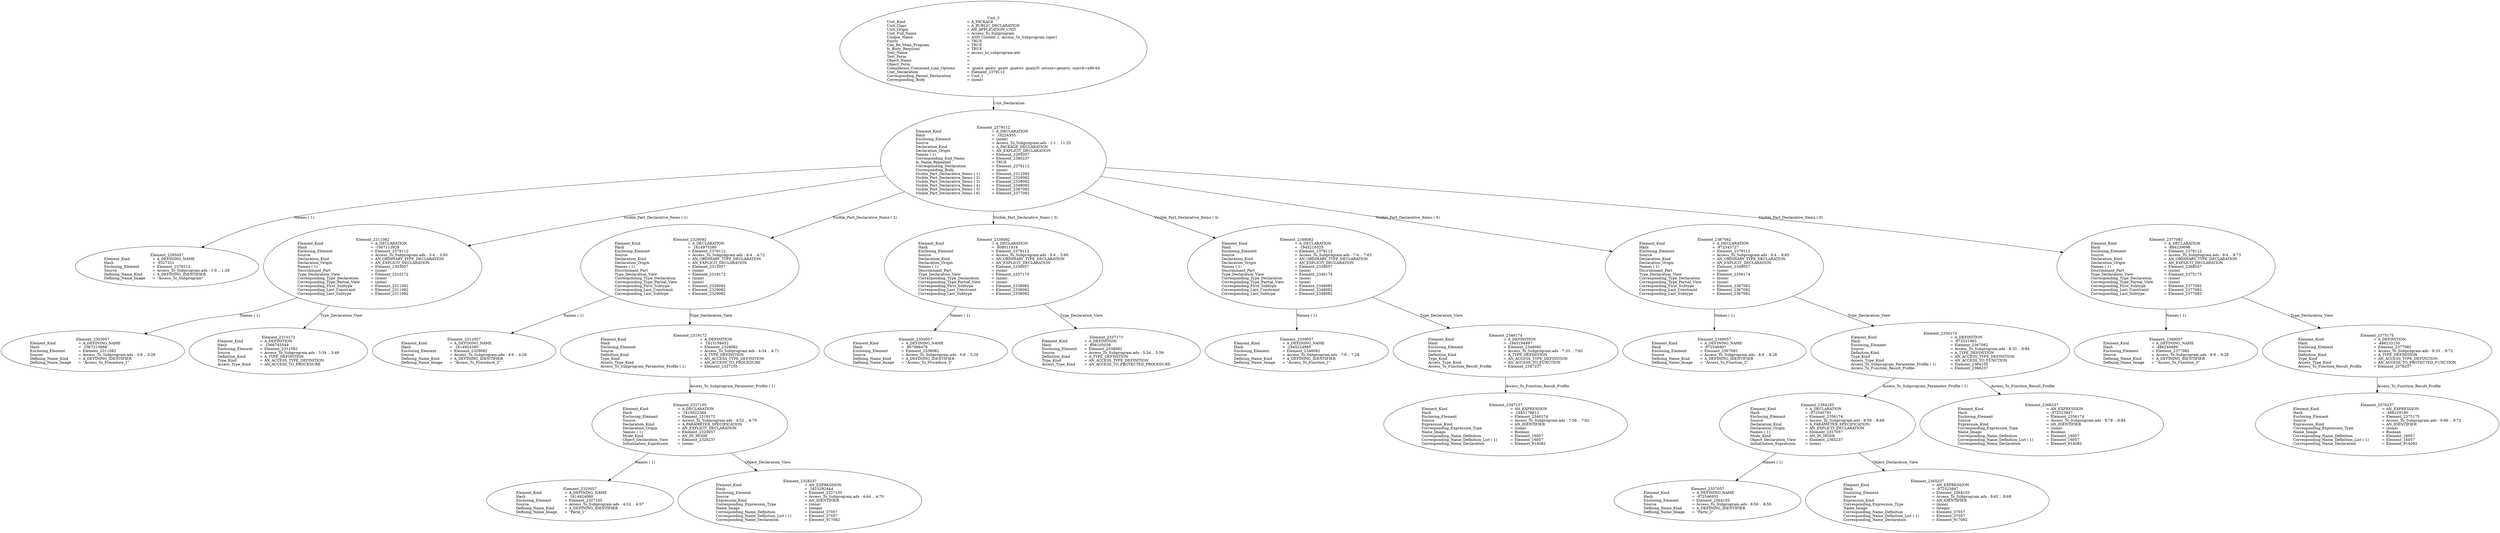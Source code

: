 digraph "access_to_subprogram.adt" {
  Unit_3 -> Element_2379112
      [ label=Unit_Declaration ];
  Unit_3
      [ label=<<TABLE BORDER="0" CELLBORDER="0" CELLSPACING="0" CELLPADDING="0"> 
          <TR><TD COLSPAN="3">Unit_3</TD></TR>
          <TR><TD ALIGN="LEFT">Unit_Kind   </TD><TD> = </TD><TD ALIGN="LEFT">A_PACKAGE</TD></TR>
          <TR><TD ALIGN="LEFT">Unit_Class   </TD><TD> = </TD><TD ALIGN="LEFT">A_PUBLIC_DECLARATION</TD></TR>
          <TR><TD ALIGN="LEFT">Unit_Origin   </TD><TD> = </TD><TD ALIGN="LEFT">AN_APPLICATION_UNIT</TD></TR>
          <TR><TD ALIGN="LEFT">Unit_Full_Name    </TD><TD> = </TD><TD ALIGN="LEFT">Access_To_Subprogram</TD></TR>
          <TR><TD ALIGN="LEFT">Unique_Name   </TD><TD> = </TD><TD ALIGN="LEFT">ASIS Context 1: Access_To_Subprogram (spec)</TD></TR>
          <TR><TD ALIGN="LEFT">Exists  </TD><TD> = </TD><TD ALIGN="LEFT">TRUE</TD></TR>
          <TR><TD ALIGN="LEFT">Can_Be_Main_Program     </TD><TD> = </TD><TD ALIGN="LEFT">TRUE</TD></TR>
          <TR><TD ALIGN="LEFT">Is_Body_Required     </TD><TD> = </TD><TD ALIGN="LEFT">TRUE</TD></TR>
          <TR><TD ALIGN="LEFT">Text_Name   </TD><TD> = </TD><TD ALIGN="LEFT">access_to_subprogram.ads</TD></TR>
          <TR><TD ALIGN="LEFT">Text_Form   </TD><TD> = </TD><TD ALIGN="LEFT"></TD></TR>
          <TR><TD ALIGN="LEFT">Object_Name   </TD><TD> = </TD><TD ALIGN="LEFT"></TD></TR>
          <TR><TD ALIGN="LEFT">Object_Form   </TD><TD> = </TD><TD ALIGN="LEFT"></TD></TR>
          <TR><TD ALIGN="LEFT">Compilation_Command_Line_Options         </TD><TD> = </TD><TD ALIGN="LEFT">-gnatA -gnatc -gnatt -gnatws -gnatyN -mtune=generic -march=x86-64</TD></TR>
          <TR><TD ALIGN="LEFT">Unit_Declaration     </TD><TD> = </TD><TD ALIGN="LEFT">Element_2379112</TD></TR>
          <TR><TD ALIGN="LEFT">Corresponding_Parent_Declaration         </TD><TD> = </TD><TD ALIGN="LEFT">Unit_1</TD></TR>
          <TR><TD ALIGN="LEFT">Corresponding_Body     </TD><TD> = </TD><TD ALIGN="LEFT">(none)</TD></TR>
          </TABLE>> ];
  Element_2379112 -> Element_2295057
      [ label="Names ( 1)" ];
  Element_2379112 -> Element_2311082
      [ label="Visible_Part_Declarative_Items ( 1)" ];
  Element_2379112 -> Element_2329082
      [ label="Visible_Part_Declarative_Items ( 2)" ];
  Element_2379112 -> Element_2338082
      [ label="Visible_Part_Declarative_Items ( 3)" ];
  Element_2379112 -> Element_2348082
      [ label="Visible_Part_Declarative_Items ( 4)" ];
  Element_2379112 -> Element_2367082
      [ label="Visible_Part_Declarative_Items ( 5)" ];
  Element_2379112 -> Element_2377082
      [ label="Visible_Part_Declarative_Items ( 6)" ];
  Element_2379112
      [ label=<<TABLE BORDER="0" CELLBORDER="0" CELLSPACING="0" CELLPADDING="0"> 
          <TR><TD COLSPAN="3">Element_2379112</TD></TR>
          <TR><TD ALIGN="LEFT">Element_Kind    </TD><TD> = </TD><TD ALIGN="LEFT">A_DECLARATION</TD></TR>
          <TR><TD ALIGN="LEFT">Hash  </TD><TD> = </TD><TD ALIGN="LEFT"> 10224355</TD></TR>
          <TR><TD ALIGN="LEFT">Enclosing_Element     </TD><TD> = </TD><TD ALIGN="LEFT">(none)</TD></TR>
          <TR><TD ALIGN="LEFT">Source  </TD><TD> = </TD><TD ALIGN="LEFT">Access_To_Subprogram.ads - 1:1 .. 11:25</TD></TR>
          <TR><TD ALIGN="LEFT">Declaration_Kind     </TD><TD> = </TD><TD ALIGN="LEFT">A_PACKAGE_DECLARATION</TD></TR>
          <TR><TD ALIGN="LEFT">Declaration_Origin     </TD><TD> = </TD><TD ALIGN="LEFT">AN_EXPLICIT_DECLARATION</TD></TR>
          <TR><TD ALIGN="LEFT">Names ( 1)   </TD><TD> = </TD><TD ALIGN="LEFT">Element_2295057</TD></TR>
          <TR><TD ALIGN="LEFT">Corresponding_End_Name      </TD><TD> = </TD><TD ALIGN="LEFT">Element_2380237</TD></TR>
          <TR><TD ALIGN="LEFT">Is_Name_Repeated     </TD><TD> = </TD><TD ALIGN="LEFT">TRUE</TD></TR>
          <TR><TD ALIGN="LEFT">Corresponding_Declaration       </TD><TD> = </TD><TD ALIGN="LEFT">Element_2379112</TD></TR>
          <TR><TD ALIGN="LEFT">Corresponding_Body     </TD><TD> = </TD><TD ALIGN="LEFT">(none)</TD></TR>
          <TR><TD ALIGN="LEFT">Visible_Part_Declarative_Items ( 1)         </TD><TD> = </TD><TD ALIGN="LEFT">Element_2311082</TD></TR>
          <TR><TD ALIGN="LEFT">Visible_Part_Declarative_Items ( 2)         </TD><TD> = </TD><TD ALIGN="LEFT">Element_2329082</TD></TR>
          <TR><TD ALIGN="LEFT">Visible_Part_Declarative_Items ( 3)         </TD><TD> = </TD><TD ALIGN="LEFT">Element_2338082</TD></TR>
          <TR><TD ALIGN="LEFT">Visible_Part_Declarative_Items ( 4)         </TD><TD> = </TD><TD ALIGN="LEFT">Element_2348082</TD></TR>
          <TR><TD ALIGN="LEFT">Visible_Part_Declarative_Items ( 5)         </TD><TD> = </TD><TD ALIGN="LEFT">Element_2367082</TD></TR>
          <TR><TD ALIGN="LEFT">Visible_Part_Declarative_Items ( 6)         </TD><TD> = </TD><TD ALIGN="LEFT">Element_2377082</TD></TR>
          </TABLE>> ];
  Element_2295057
      [ label=<<TABLE BORDER="0" CELLBORDER="0" CELLSPACING="0" CELLPADDING="0"> 
          <TR><TD COLSPAN="3">Element_2295057</TD></TR>
          <TR><TD ALIGN="LEFT">Element_Kind    </TD><TD> = </TD><TD ALIGN="LEFT">A_DEFINING_NAME</TD></TR>
          <TR><TD ALIGN="LEFT">Hash  </TD><TD> = </TD><TD ALIGN="LEFT"> 9327331</TD></TR>
          <TR><TD ALIGN="LEFT">Enclosing_Element     </TD><TD> = </TD><TD ALIGN="LEFT">Element_2379112</TD></TR>
          <TR><TD ALIGN="LEFT">Source  </TD><TD> = </TD><TD ALIGN="LEFT">Access_To_Subprogram.ads - 1:9 .. 1:28</TD></TR>
          <TR><TD ALIGN="LEFT">Defining_Name_Kind     </TD><TD> = </TD><TD ALIGN="LEFT">A_DEFINING_IDENTIFIER</TD></TR>
          <TR><TD ALIGN="LEFT">Defining_Name_Image     </TD><TD> = </TD><TD ALIGN="LEFT">"Access_To_Subprogram"</TD></TR>
          </TABLE>> ];
  Element_2311082 -> Element_2303057
      [ label="Names ( 1)" ];
  Element_2311082 -> Element_2310172
      [ label=Type_Declaration_View ];
  Element_2311082
      [ label=<<TABLE BORDER="0" CELLBORDER="0" CELLSPACING="0" CELLPADDING="0"> 
          <TR><TD COLSPAN="3">Element_2311082</TD></TR>
          <TR><TD ALIGN="LEFT">Element_Kind    </TD><TD> = </TD><TD ALIGN="LEFT">A_DECLARATION</TD></TR>
          <TR><TD ALIGN="LEFT">Hash  </TD><TD> = </TD><TD ALIGN="LEFT">-1067113928</TD></TR>
          <TR><TD ALIGN="LEFT">Enclosing_Element     </TD><TD> = </TD><TD ALIGN="LEFT">Element_2379112</TD></TR>
          <TR><TD ALIGN="LEFT">Source  </TD><TD> = </TD><TD ALIGN="LEFT">Access_To_Subprogram.ads - 3:4 .. 3:50</TD></TR>
          <TR><TD ALIGN="LEFT">Declaration_Kind     </TD><TD> = </TD><TD ALIGN="LEFT">AN_ORDINARY_TYPE_DECLARATION</TD></TR>
          <TR><TD ALIGN="LEFT">Declaration_Origin     </TD><TD> = </TD><TD ALIGN="LEFT">AN_EXPLICIT_DECLARATION</TD></TR>
          <TR><TD ALIGN="LEFT">Names ( 1)   </TD><TD> = </TD><TD ALIGN="LEFT">Element_2303057</TD></TR>
          <TR><TD ALIGN="LEFT">Discriminant_Part     </TD><TD> = </TD><TD ALIGN="LEFT">(none)</TD></TR>
          <TR><TD ALIGN="LEFT">Type_Declaration_View      </TD><TD> = </TD><TD ALIGN="LEFT">Element_2310172</TD></TR>
          <TR><TD ALIGN="LEFT">Corresponding_Type_Declaration        </TD><TD> = </TD><TD ALIGN="LEFT">(none)</TD></TR>
          <TR><TD ALIGN="LEFT">Corresponding_Type_Partial_View        </TD><TD> = </TD><TD ALIGN="LEFT">(none)</TD></TR>
          <TR><TD ALIGN="LEFT">Corresponding_First_Subtype       </TD><TD> = </TD><TD ALIGN="LEFT">Element_2311082</TD></TR>
          <TR><TD ALIGN="LEFT">Corresponding_Last_Constraint        </TD><TD> = </TD><TD ALIGN="LEFT">Element_2311082</TD></TR>
          <TR><TD ALIGN="LEFT">Corresponding_Last_Subtype       </TD><TD> = </TD><TD ALIGN="LEFT">Element_2311082</TD></TR>
          </TABLE>> ];
  Element_2303057
      [ label=<<TABLE BORDER="0" CELLBORDER="0" CELLSPACING="0" CELLPADDING="0"> 
          <TR><TD COLSPAN="3">Element_2303057</TD></TR>
          <TR><TD ALIGN="LEFT">Element_Kind    </TD><TD> = </TD><TD ALIGN="LEFT">A_DEFINING_NAME</TD></TR>
          <TR><TD ALIGN="LEFT">Hash  </TD><TD> = </TD><TD ALIGN="LEFT">-1067215688</TD></TR>
          <TR><TD ALIGN="LEFT">Enclosing_Element     </TD><TD> = </TD><TD ALIGN="LEFT">Element_2311082</TD></TR>
          <TR><TD ALIGN="LEFT">Source  </TD><TD> = </TD><TD ALIGN="LEFT">Access_To_Subprogram.ads - 3:9 .. 3:29</TD></TR>
          <TR><TD ALIGN="LEFT">Defining_Name_Kind     </TD><TD> = </TD><TD ALIGN="LEFT">A_DEFINING_IDENTIFIER</TD></TR>
          <TR><TD ALIGN="LEFT">Defining_Name_Image     </TD><TD> = </TD><TD ALIGN="LEFT">"Access_To_Procedure_1"</TD></TR>
          </TABLE>> ];
  Element_2310172
      [ label=<<TABLE BORDER="0" CELLBORDER="0" CELLSPACING="0" CELLPADDING="0"> 
          <TR><TD COLSPAN="3">Element_2310172</TD></TR>
          <TR><TD ALIGN="LEFT">Element_Kind    </TD><TD> = </TD><TD ALIGN="LEFT">A_DEFINITION</TD></TR>
          <TR><TD ALIGN="LEFT">Hash  </TD><TD> = </TD><TD ALIGN="LEFT">-1066745544</TD></TR>
          <TR><TD ALIGN="LEFT">Enclosing_Element     </TD><TD> = </TD><TD ALIGN="LEFT">Element_2311082</TD></TR>
          <TR><TD ALIGN="LEFT">Source  </TD><TD> = </TD><TD ALIGN="LEFT">Access_To_Subprogram.ads - 3:34 .. 3:49</TD></TR>
          <TR><TD ALIGN="LEFT">Definition_Kind    </TD><TD> = </TD><TD ALIGN="LEFT">A_TYPE_DEFINITION</TD></TR>
          <TR><TD ALIGN="LEFT">Type_Kind   </TD><TD> = </TD><TD ALIGN="LEFT">AN_ACCESS_TYPE_DEFINITION</TD></TR>
          <TR><TD ALIGN="LEFT">Access_Type_Kind     </TD><TD> = </TD><TD ALIGN="LEFT">AN_ACCESS_TO_PROCEDURE</TD></TR>
          </TABLE>> ];
  Element_2329082 -> Element_2312057
      [ label="Names ( 1)" ];
  Element_2329082 -> Element_2319172
      [ label=Type_Declaration_View ];
  Element_2329082
      [ label=<<TABLE BORDER="0" CELLBORDER="0" CELLSPACING="0" CELLPADDING="0"> 
          <TR><TD COLSPAN="3">Element_2329082</TD></TR>
          <TR><TD ALIGN="LEFT">Element_Kind    </TD><TD> = </TD><TD ALIGN="LEFT">A_DECLARATION</TD></TR>
          <TR><TD ALIGN="LEFT">Hash  </TD><TD> = </TD><TD ALIGN="LEFT"> 1614975260</TD></TR>
          <TR><TD ALIGN="LEFT">Enclosing_Element     </TD><TD> = </TD><TD ALIGN="LEFT">Element_2379112</TD></TR>
          <TR><TD ALIGN="LEFT">Source  </TD><TD> = </TD><TD ALIGN="LEFT">Access_To_Subprogram.ads - 4:4 .. 4:72</TD></TR>
          <TR><TD ALIGN="LEFT">Declaration_Kind     </TD><TD> = </TD><TD ALIGN="LEFT">AN_ORDINARY_TYPE_DECLARATION</TD></TR>
          <TR><TD ALIGN="LEFT">Declaration_Origin     </TD><TD> = </TD><TD ALIGN="LEFT">AN_EXPLICIT_DECLARATION</TD></TR>
          <TR><TD ALIGN="LEFT">Names ( 1)   </TD><TD> = </TD><TD ALIGN="LEFT">Element_2312057</TD></TR>
          <TR><TD ALIGN="LEFT">Discriminant_Part     </TD><TD> = </TD><TD ALIGN="LEFT">(none)</TD></TR>
          <TR><TD ALIGN="LEFT">Type_Declaration_View      </TD><TD> = </TD><TD ALIGN="LEFT">Element_2319172</TD></TR>
          <TR><TD ALIGN="LEFT">Corresponding_Type_Declaration        </TD><TD> = </TD><TD ALIGN="LEFT">(none)</TD></TR>
          <TR><TD ALIGN="LEFT">Corresponding_Type_Partial_View        </TD><TD> = </TD><TD ALIGN="LEFT">(none)</TD></TR>
          <TR><TD ALIGN="LEFT">Corresponding_First_Subtype       </TD><TD> = </TD><TD ALIGN="LEFT">Element_2329082</TD></TR>
          <TR><TD ALIGN="LEFT">Corresponding_Last_Constraint        </TD><TD> = </TD><TD ALIGN="LEFT">Element_2329082</TD></TR>
          <TR><TD ALIGN="LEFT">Corresponding_Last_Subtype       </TD><TD> = </TD><TD ALIGN="LEFT">Element_2329082</TD></TR>
          </TABLE>> ];
  Element_2312057
      [ label=<<TABLE BORDER="0" CELLBORDER="0" CELLSPACING="0" CELLPADDING="0"> 
          <TR><TD COLSPAN="3">Element_2312057</TD></TR>
          <TR><TD ALIGN="LEFT">Element_Kind    </TD><TD> = </TD><TD ALIGN="LEFT">A_DEFINING_NAME</TD></TR>
          <TR><TD ALIGN="LEFT">Hash  </TD><TD> = </TD><TD ALIGN="LEFT"> 1614924380</TD></TR>
          <TR><TD ALIGN="LEFT">Enclosing_Element     </TD><TD> = </TD><TD ALIGN="LEFT">Element_2329082</TD></TR>
          <TR><TD ALIGN="LEFT">Source  </TD><TD> = </TD><TD ALIGN="LEFT">Access_To_Subprogram.ads - 4:9 .. 4:29</TD></TR>
          <TR><TD ALIGN="LEFT">Defining_Name_Kind     </TD><TD> = </TD><TD ALIGN="LEFT">A_DEFINING_IDENTIFIER</TD></TR>
          <TR><TD ALIGN="LEFT">Defining_Name_Image     </TD><TD> = </TD><TD ALIGN="LEFT">"Access_To_Procedure_2"</TD></TR>
          </TABLE>> ];
  Element_2319172 -> Element_2327105
      [ label="Access_To_Subprogram_Parameter_Profile ( 1)" ];
  Element_2319172
      [ label=<<TABLE BORDER="0" CELLBORDER="0" CELLSPACING="0" CELLPADDING="0"> 
          <TR><TD COLSPAN="3">Element_2319172</TD></TR>
          <TR><TD ALIGN="LEFT">Element_Kind    </TD><TD> = </TD><TD ALIGN="LEFT">A_DEFINITION</TD></TR>
          <TR><TD ALIGN="LEFT">Hash  </TD><TD> = </TD><TD ALIGN="LEFT"> 1615159452</TD></TR>
          <TR><TD ALIGN="LEFT">Enclosing_Element     </TD><TD> = </TD><TD ALIGN="LEFT">Element_2329082</TD></TR>
          <TR><TD ALIGN="LEFT">Source  </TD><TD> = </TD><TD ALIGN="LEFT">Access_To_Subprogram.ads - 4:34 .. 4:71</TD></TR>
          <TR><TD ALIGN="LEFT">Definition_Kind    </TD><TD> = </TD><TD ALIGN="LEFT">A_TYPE_DEFINITION</TD></TR>
          <TR><TD ALIGN="LEFT">Type_Kind   </TD><TD> = </TD><TD ALIGN="LEFT">AN_ACCESS_TYPE_DEFINITION</TD></TR>
          <TR><TD ALIGN="LEFT">Access_Type_Kind     </TD><TD> = </TD><TD ALIGN="LEFT">AN_ACCESS_TO_PROCEDURE</TD></TR>
          <TR><TD ALIGN="LEFT">Access_To_Subprogram_Parameter_Profile ( 1)           </TD><TD> = </TD><TD ALIGN="LEFT">Element_2327105</TD></TR>
          </TABLE>> ];
  Element_2327105 -> Element_2320057
      [ label="Names ( 1)" ];
  Element_2327105 -> Element_2328237
      [ label=Object_Declaration_View ];
  Element_2327105
      [ label=<<TABLE BORDER="0" CELLBORDER="0" CELLSPACING="0" CELLPADDING="0"> 
          <TR><TD COLSPAN="3">Element_2327105</TD></TR>
          <TR><TD ALIGN="LEFT">Element_Kind    </TD><TD> = </TD><TD ALIGN="LEFT">A_DECLARATION</TD></TR>
          <TR><TD ALIGN="LEFT">Hash  </TD><TD> = </TD><TD ALIGN="LEFT"> 1615022364</TD></TR>
          <TR><TD ALIGN="LEFT">Enclosing_Element     </TD><TD> = </TD><TD ALIGN="LEFT">Element_2319172</TD></TR>
          <TR><TD ALIGN="LEFT">Source  </TD><TD> = </TD><TD ALIGN="LEFT">Access_To_Subprogram.ads - 4:52 .. 4:70</TD></TR>
          <TR><TD ALIGN="LEFT">Declaration_Kind     </TD><TD> = </TD><TD ALIGN="LEFT">A_PARAMETER_SPECIFICATION</TD></TR>
          <TR><TD ALIGN="LEFT">Declaration_Origin     </TD><TD> = </TD><TD ALIGN="LEFT">AN_EXPLICIT_DECLARATION</TD></TR>
          <TR><TD ALIGN="LEFT">Names ( 1)   </TD><TD> = </TD><TD ALIGN="LEFT">Element_2320057</TD></TR>
          <TR><TD ALIGN="LEFT">Mode_Kind   </TD><TD> = </TD><TD ALIGN="LEFT">AN_IN_MODE</TD></TR>
          <TR><TD ALIGN="LEFT">Object_Declaration_View      </TD><TD> = </TD><TD ALIGN="LEFT">Element_2328237</TD></TR>
          <TR><TD ALIGN="LEFT">Initialization_Expression       </TD><TD> = </TD><TD ALIGN="LEFT">(none)</TD></TR>
          </TABLE>> ];
  Element_2320057
      [ label=<<TABLE BORDER="0" CELLBORDER="0" CELLSPACING="0" CELLPADDING="0"> 
          <TR><TD COLSPAN="3">Element_2320057</TD></TR>
          <TR><TD ALIGN="LEFT">Element_Kind    </TD><TD> = </TD><TD ALIGN="LEFT">A_DEFINING_NAME</TD></TR>
          <TR><TD ALIGN="LEFT">Hash  </TD><TD> = </TD><TD ALIGN="LEFT"> 1614924060</TD></TR>
          <TR><TD ALIGN="LEFT">Enclosing_Element     </TD><TD> = </TD><TD ALIGN="LEFT">Element_2327105</TD></TR>
          <TR><TD ALIGN="LEFT">Source  </TD><TD> = </TD><TD ALIGN="LEFT">Access_To_Subprogram.ads - 4:52 .. 4:57</TD></TR>
          <TR><TD ALIGN="LEFT">Defining_Name_Kind     </TD><TD> = </TD><TD ALIGN="LEFT">A_DEFINING_IDENTIFIER</TD></TR>
          <TR><TD ALIGN="LEFT">Defining_Name_Image     </TD><TD> = </TD><TD ALIGN="LEFT">"Parm_1"</TD></TR>
          </TABLE>> ];
  Element_2328237
      [ label=<<TABLE BORDER="0" CELLBORDER="0" CELLSPACING="0" CELLPADDING="0"> 
          <TR><TD COLSPAN="3">Element_2328237</TD></TR>
          <TR><TD ALIGN="LEFT">Element_Kind    </TD><TD> = </TD><TD ALIGN="LEFT">AN_EXPRESSION</TD></TR>
          <TR><TD ALIGN="LEFT">Hash  </TD><TD> = </TD><TD ALIGN="LEFT"> 1615292444</TD></TR>
          <TR><TD ALIGN="LEFT">Enclosing_Element     </TD><TD> = </TD><TD ALIGN="LEFT">Element_2327105</TD></TR>
          <TR><TD ALIGN="LEFT">Source  </TD><TD> = </TD><TD ALIGN="LEFT">Access_To_Subprogram.ads - 4:64 .. 4:70</TD></TR>
          <TR><TD ALIGN="LEFT">Expression_Kind    </TD><TD> = </TD><TD ALIGN="LEFT">AN_IDENTIFIER</TD></TR>
          <TR><TD ALIGN="LEFT">Corresponding_Expression_Type        </TD><TD> = </TD><TD ALIGN="LEFT">(none)</TD></TR>
          <TR><TD ALIGN="LEFT">Name_Image   </TD><TD> = </TD><TD ALIGN="LEFT">Integer</TD></TR>
          <TR><TD ALIGN="LEFT">Corresponding_Name_Definition        </TD><TD> = </TD><TD ALIGN="LEFT">Element_37057</TD></TR>
          <TR><TD ALIGN="LEFT">Corresponding_Name_Definition_List ( 1)          </TD><TD> = </TD><TD ALIGN="LEFT">Element_37057</TD></TR>
          <TR><TD ALIGN="LEFT">Corresponding_Name_Declaration        </TD><TD> = </TD><TD ALIGN="LEFT">Element_917082</TD></TR>
          </TABLE>> ];
  Element_2338082 -> Element_2330057
      [ label="Names ( 1)" ];
  Element_2338082 -> Element_2337173
      [ label=Type_Declaration_View ];
  Element_2338082
      [ label=<<TABLE BORDER="0" CELLBORDER="0" CELLSPACING="0" CELLPADDING="0"> 
          <TR><TD COLSPAN="3">Element_2338082</TD></TR>
          <TR><TD ALIGN="LEFT">Element_Kind    </TD><TD> = </TD><TD ALIGN="LEFT">A_DECLARATION</TD></TR>
          <TR><TD ALIGN="LEFT">Hash  </TD><TD> = </TD><TD ALIGN="LEFT"> 808011918</TD></TR>
          <TR><TD ALIGN="LEFT">Enclosing_Element     </TD><TD> = </TD><TD ALIGN="LEFT">Element_2379112</TD></TR>
          <TR><TD ALIGN="LEFT">Source  </TD><TD> = </TD><TD ALIGN="LEFT">Access_To_Subprogram.ads - 5:4 .. 5:60</TD></TR>
          <TR><TD ALIGN="LEFT">Declaration_Kind     </TD><TD> = </TD><TD ALIGN="LEFT">AN_ORDINARY_TYPE_DECLARATION</TD></TR>
          <TR><TD ALIGN="LEFT">Declaration_Origin     </TD><TD> = </TD><TD ALIGN="LEFT">AN_EXPLICIT_DECLARATION</TD></TR>
          <TR><TD ALIGN="LEFT">Names ( 1)   </TD><TD> = </TD><TD ALIGN="LEFT">Element_2330057</TD></TR>
          <TR><TD ALIGN="LEFT">Discriminant_Part     </TD><TD> = </TD><TD ALIGN="LEFT">(none)</TD></TR>
          <TR><TD ALIGN="LEFT">Type_Declaration_View      </TD><TD> = </TD><TD ALIGN="LEFT">Element_2337173</TD></TR>
          <TR><TD ALIGN="LEFT">Corresponding_Type_Declaration        </TD><TD> = </TD><TD ALIGN="LEFT">(none)</TD></TR>
          <TR><TD ALIGN="LEFT">Corresponding_Type_Partial_View        </TD><TD> = </TD><TD ALIGN="LEFT">(none)</TD></TR>
          <TR><TD ALIGN="LEFT">Corresponding_First_Subtype       </TD><TD> = </TD><TD ALIGN="LEFT">Element_2338082</TD></TR>
          <TR><TD ALIGN="LEFT">Corresponding_Last_Constraint        </TD><TD> = </TD><TD ALIGN="LEFT">Element_2338082</TD></TR>
          <TR><TD ALIGN="LEFT">Corresponding_Last_Subtype       </TD><TD> = </TD><TD ALIGN="LEFT">Element_2338082</TD></TR>
          </TABLE>> ];
  Element_2330057
      [ label=<<TABLE BORDER="0" CELLBORDER="0" CELLSPACING="0" CELLPADDING="0"> 
          <TR><TD COLSPAN="3">Element_2330057</TD></TR>
          <TR><TD ALIGN="LEFT">Element_Kind    </TD><TD> = </TD><TD ALIGN="LEFT">A_DEFINING_NAME</TD></TR>
          <TR><TD ALIGN="LEFT">Hash  </TD><TD> = </TD><TD ALIGN="LEFT"> 807986478</TD></TR>
          <TR><TD ALIGN="LEFT">Enclosing_Element     </TD><TD> = </TD><TD ALIGN="LEFT">Element_2338082</TD></TR>
          <TR><TD ALIGN="LEFT">Source  </TD><TD> = </TD><TD ALIGN="LEFT">Access_To_Subprogram.ads - 5:9 .. 5:29</TD></TR>
          <TR><TD ALIGN="LEFT">Defining_Name_Kind     </TD><TD> = </TD><TD ALIGN="LEFT">A_DEFINING_IDENTIFIER</TD></TR>
          <TR><TD ALIGN="LEFT">Defining_Name_Image     </TD><TD> = </TD><TD ALIGN="LEFT">"Access_To_Procedure_3"</TD></TR>
          </TABLE>> ];
  Element_2337173
      [ label=<<TABLE BORDER="0" CELLBORDER="0" CELLSPACING="0" CELLPADDING="0"> 
          <TR><TD COLSPAN="3">Element_2337173</TD></TR>
          <TR><TD ALIGN="LEFT">Element_Kind    </TD><TD> = </TD><TD ALIGN="LEFT">A_DEFINITION</TD></TR>
          <TR><TD ALIGN="LEFT">Hash  </TD><TD> = </TD><TD ALIGN="LEFT"> 808105038</TD></TR>
          <TR><TD ALIGN="LEFT">Enclosing_Element     </TD><TD> = </TD><TD ALIGN="LEFT">Element_2338082</TD></TR>
          <TR><TD ALIGN="LEFT">Source  </TD><TD> = </TD><TD ALIGN="LEFT">Access_To_Subprogram.ads - 5:34 .. 5:59</TD></TR>
          <TR><TD ALIGN="LEFT">Definition_Kind    </TD><TD> = </TD><TD ALIGN="LEFT">A_TYPE_DEFINITION</TD></TR>
          <TR><TD ALIGN="LEFT">Type_Kind   </TD><TD> = </TD><TD ALIGN="LEFT">AN_ACCESS_TYPE_DEFINITION</TD></TR>
          <TR><TD ALIGN="LEFT">Access_Type_Kind     </TD><TD> = </TD><TD ALIGN="LEFT">AN_ACCESS_TO_PROTECTED_PROCEDURE</TD></TR>
          </TABLE>> ];
  Element_2348082 -> Element_2339057
      [ label="Names ( 1)" ];
  Element_2348082 -> Element_2346174
      [ label=Type_Declaration_View ];
  Element_2348082
      [ label=<<TABLE BORDER="0" CELLBORDER="0" CELLSPACING="0" CELLPADDING="0"> 
          <TR><TD COLSPAN="3">Element_2348082</TD></TR>
          <TR><TD ALIGN="LEFT">Element_Kind    </TD><TD> = </TD><TD ALIGN="LEFT">A_DECLARATION</TD></TR>
          <TR><TD ALIGN="LEFT">Hash  </TD><TD> = </TD><TD ALIGN="LEFT">-1945218525</TD></TR>
          <TR><TD ALIGN="LEFT">Enclosing_Element     </TD><TD> = </TD><TD ALIGN="LEFT">Element_2379112</TD></TR>
          <TR><TD ALIGN="LEFT">Source  </TD><TD> = </TD><TD ALIGN="LEFT">Access_To_Subprogram.ads - 7:4 .. 7:63</TD></TR>
          <TR><TD ALIGN="LEFT">Declaration_Kind     </TD><TD> = </TD><TD ALIGN="LEFT">AN_ORDINARY_TYPE_DECLARATION</TD></TR>
          <TR><TD ALIGN="LEFT">Declaration_Origin     </TD><TD> = </TD><TD ALIGN="LEFT">AN_EXPLICIT_DECLARATION</TD></TR>
          <TR><TD ALIGN="LEFT">Names ( 1)   </TD><TD> = </TD><TD ALIGN="LEFT">Element_2339057</TD></TR>
          <TR><TD ALIGN="LEFT">Discriminant_Part     </TD><TD> = </TD><TD ALIGN="LEFT">(none)</TD></TR>
          <TR><TD ALIGN="LEFT">Type_Declaration_View      </TD><TD> = </TD><TD ALIGN="LEFT">Element_2346174</TD></TR>
          <TR><TD ALIGN="LEFT">Corresponding_Type_Declaration        </TD><TD> = </TD><TD ALIGN="LEFT">(none)</TD></TR>
          <TR><TD ALIGN="LEFT">Corresponding_Type_Partial_View        </TD><TD> = </TD><TD ALIGN="LEFT">(none)</TD></TR>
          <TR><TD ALIGN="LEFT">Corresponding_First_Subtype       </TD><TD> = </TD><TD ALIGN="LEFT">Element_2348082</TD></TR>
          <TR><TD ALIGN="LEFT">Corresponding_Last_Constraint        </TD><TD> = </TD><TD ALIGN="LEFT">Element_2348082</TD></TR>
          <TR><TD ALIGN="LEFT">Corresponding_Last_Subtype       </TD><TD> = </TD><TD ALIGN="LEFT">Element_2348082</TD></TR>
          </TABLE>> ];
  Element_2339057
      [ label=<<TABLE BORDER="0" CELLBORDER="0" CELLSPACING="0" CELLPADDING="0"> 
          <TR><TD COLSPAN="3">Element_2339057</TD></TR>
          <TR><TD ALIGN="LEFT">Element_Kind    </TD><TD> = </TD><TD ALIGN="LEFT">A_DEFINING_NAME</TD></TR>
          <TR><TD ALIGN="LEFT">Hash  </TD><TD> = </TD><TD ALIGN="LEFT">-1945224885</TD></TR>
          <TR><TD ALIGN="LEFT">Enclosing_Element     </TD><TD> = </TD><TD ALIGN="LEFT">Element_2348082</TD></TR>
          <TR><TD ALIGN="LEFT">Source  </TD><TD> = </TD><TD ALIGN="LEFT">Access_To_Subprogram.ads - 7:9 .. 7:28</TD></TR>
          <TR><TD ALIGN="LEFT">Defining_Name_Kind     </TD><TD> = </TD><TD ALIGN="LEFT">A_DEFINING_IDENTIFIER</TD></TR>
          <TR><TD ALIGN="LEFT">Defining_Name_Image     </TD><TD> = </TD><TD ALIGN="LEFT">"Access_To_Function_1"</TD></TR>
          </TABLE>> ];
  Element_2346174 -> Element_2347237
      [ label=Access_To_Function_Result_Profile ];
  Element_2346174
      [ label=<<TABLE BORDER="0" CELLBORDER="0" CELLSPACING="0" CELLPADDING="0"> 
          <TR><TD COLSPAN="3">Element_2346174</TD></TR>
          <TR><TD ALIGN="LEFT">Element_Kind    </TD><TD> = </TD><TD ALIGN="LEFT">A_DEFINITION</TD></TR>
          <TR><TD ALIGN="LEFT">Hash  </TD><TD> = </TD><TD ALIGN="LEFT">-1945194997</TD></TR>
          <TR><TD ALIGN="LEFT">Enclosing_Element     </TD><TD> = </TD><TD ALIGN="LEFT">Element_2348082</TD></TR>
          <TR><TD ALIGN="LEFT">Source  </TD><TD> = </TD><TD ALIGN="LEFT">Access_To_Subprogram.ads - 7:33 .. 7:62</TD></TR>
          <TR><TD ALIGN="LEFT">Definition_Kind    </TD><TD> = </TD><TD ALIGN="LEFT">A_TYPE_DEFINITION</TD></TR>
          <TR><TD ALIGN="LEFT">Type_Kind   </TD><TD> = </TD><TD ALIGN="LEFT">AN_ACCESS_TYPE_DEFINITION</TD></TR>
          <TR><TD ALIGN="LEFT">Access_Type_Kind     </TD><TD> = </TD><TD ALIGN="LEFT">AN_ACCESS_TO_FUNCTION</TD></TR>
          <TR><TD ALIGN="LEFT">Access_To_Function_Result_Profile         </TD><TD> = </TD><TD ALIGN="LEFT">Element_2347237</TD></TR>
          </TABLE>> ];
  Element_2347237
      [ label=<<TABLE BORDER="0" CELLBORDER="0" CELLSPACING="0" CELLPADDING="0"> 
          <TR><TD COLSPAN="3">Element_2347237</TD></TR>
          <TR><TD ALIGN="LEFT">Element_Kind    </TD><TD> = </TD><TD ALIGN="LEFT">AN_EXPRESSION</TD></TR>
          <TR><TD ALIGN="LEFT">Hash  </TD><TD> = </TD><TD ALIGN="LEFT">-1945178813</TD></TR>
          <TR><TD ALIGN="LEFT">Enclosing_Element     </TD><TD> = </TD><TD ALIGN="LEFT">Element_2346174</TD></TR>
          <TR><TD ALIGN="LEFT">Source  </TD><TD> = </TD><TD ALIGN="LEFT">Access_To_Subprogram.ads - 7:56 .. 7:62</TD></TR>
          <TR><TD ALIGN="LEFT">Expression_Kind    </TD><TD> = </TD><TD ALIGN="LEFT">AN_IDENTIFIER</TD></TR>
          <TR><TD ALIGN="LEFT">Corresponding_Expression_Type        </TD><TD> = </TD><TD ALIGN="LEFT">(none)</TD></TR>
          <TR><TD ALIGN="LEFT">Name_Image   </TD><TD> = </TD><TD ALIGN="LEFT">Boolean</TD></TR>
          <TR><TD ALIGN="LEFT">Corresponding_Name_Definition        </TD><TD> = </TD><TD ALIGN="LEFT">Element_16057</TD></TR>
          <TR><TD ALIGN="LEFT">Corresponding_Name_Definition_List ( 1)          </TD><TD> = </TD><TD ALIGN="LEFT">Element_16057</TD></TR>
          <TR><TD ALIGN="LEFT">Corresponding_Name_Declaration        </TD><TD> = </TD><TD ALIGN="LEFT">Element_914082</TD></TR>
          </TABLE>> ];
  Element_2367082 -> Element_2349057
      [ label="Names ( 1)" ];
  Element_2367082 -> Element_2356174
      [ label=Type_Declaration_View ];
  Element_2367082
      [ label=<<TABLE BORDER="0" CELLBORDER="0" CELLSPACING="0" CELLPADDING="0"> 
          <TR><TD COLSPAN="3">Element_2367082</TD></TR>
          <TR><TD ALIGN="LEFT">Element_Kind    </TD><TD> = </TD><TD ALIGN="LEFT">A_DECLARATION</TD></TR>
          <TR><TD ALIGN="LEFT">Hash  </TD><TD> = </TD><TD ALIGN="LEFT">-972543727</TD></TR>
          <TR><TD ALIGN="LEFT">Enclosing_Element     </TD><TD> = </TD><TD ALIGN="LEFT">Element_2379112</TD></TR>
          <TR><TD ALIGN="LEFT">Source  </TD><TD> = </TD><TD ALIGN="LEFT">Access_To_Subprogram.ads - 8:4 .. 8:85</TD></TR>
          <TR><TD ALIGN="LEFT">Declaration_Kind     </TD><TD> = </TD><TD ALIGN="LEFT">AN_ORDINARY_TYPE_DECLARATION</TD></TR>
          <TR><TD ALIGN="LEFT">Declaration_Origin     </TD><TD> = </TD><TD ALIGN="LEFT">AN_EXPLICIT_DECLARATION</TD></TR>
          <TR><TD ALIGN="LEFT">Names ( 1)   </TD><TD> = </TD><TD ALIGN="LEFT">Element_2349057</TD></TR>
          <TR><TD ALIGN="LEFT">Discriminant_Part     </TD><TD> = </TD><TD ALIGN="LEFT">(none)</TD></TR>
          <TR><TD ALIGN="LEFT">Type_Declaration_View      </TD><TD> = </TD><TD ALIGN="LEFT">Element_2356174</TD></TR>
          <TR><TD ALIGN="LEFT">Corresponding_Type_Declaration        </TD><TD> = </TD><TD ALIGN="LEFT">(none)</TD></TR>
          <TR><TD ALIGN="LEFT">Corresponding_Type_Partial_View        </TD><TD> = </TD><TD ALIGN="LEFT">(none)</TD></TR>
          <TR><TD ALIGN="LEFT">Corresponding_First_Subtype       </TD><TD> = </TD><TD ALIGN="LEFT">Element_2367082</TD></TR>
          <TR><TD ALIGN="LEFT">Corresponding_Last_Constraint        </TD><TD> = </TD><TD ALIGN="LEFT">Element_2367082</TD></TR>
          <TR><TD ALIGN="LEFT">Corresponding_Last_Subtype       </TD><TD> = </TD><TD ALIGN="LEFT">Element_2367082</TD></TR>
          </TABLE>> ];
  Element_2349057
      [ label=<<TABLE BORDER="0" CELLBORDER="0" CELLSPACING="0" CELLPADDING="0"> 
          <TR><TD COLSPAN="3">Element_2349057</TD></TR>
          <TR><TD ALIGN="LEFT">Element_Kind    </TD><TD> = </TD><TD ALIGN="LEFT">A_DEFINING_NAME</TD></TR>
          <TR><TD ALIGN="LEFT">Hash  </TD><TD> = </TD><TD ALIGN="LEFT">-972546907</TD></TR>
          <TR><TD ALIGN="LEFT">Enclosing_Element     </TD><TD> = </TD><TD ALIGN="LEFT">Element_2367082</TD></TR>
          <TR><TD ALIGN="LEFT">Source  </TD><TD> = </TD><TD ALIGN="LEFT">Access_To_Subprogram.ads - 8:9 .. 8:28</TD></TR>
          <TR><TD ALIGN="LEFT">Defining_Name_Kind     </TD><TD> = </TD><TD ALIGN="LEFT">A_DEFINING_IDENTIFIER</TD></TR>
          <TR><TD ALIGN="LEFT">Defining_Name_Image     </TD><TD> = </TD><TD ALIGN="LEFT">"Access_To_Function_2"</TD></TR>
          </TABLE>> ];
  Element_2356174 -> Element_2364105
      [ label="Access_To_Subprogram_Parameter_Profile ( 1)" ];
  Element_2356174 -> Element_2366237
      [ label=Access_To_Function_Result_Profile ];
  Element_2356174
      [ label=<<TABLE BORDER="0" CELLBORDER="0" CELLSPACING="0" CELLPADDING="0"> 
          <TR><TD COLSPAN="3">Element_2356174</TD></TR>
          <TR><TD ALIGN="LEFT">Element_Kind    </TD><TD> = </TD><TD ALIGN="LEFT">A_DEFINITION</TD></TR>
          <TR><TD ALIGN="LEFT">Hash  </TD><TD> = </TD><TD ALIGN="LEFT">-972531963</TD></TR>
          <TR><TD ALIGN="LEFT">Enclosing_Element     </TD><TD> = </TD><TD ALIGN="LEFT">Element_2367082</TD></TR>
          <TR><TD ALIGN="LEFT">Source  </TD><TD> = </TD><TD ALIGN="LEFT">Access_To_Subprogram.ads - 8:33 .. 8:84</TD></TR>
          <TR><TD ALIGN="LEFT">Definition_Kind    </TD><TD> = </TD><TD ALIGN="LEFT">A_TYPE_DEFINITION</TD></TR>
          <TR><TD ALIGN="LEFT">Type_Kind   </TD><TD> = </TD><TD ALIGN="LEFT">AN_ACCESS_TYPE_DEFINITION</TD></TR>
          <TR><TD ALIGN="LEFT">Access_Type_Kind     </TD><TD> = </TD><TD ALIGN="LEFT">AN_ACCESS_TO_FUNCTION</TD></TR>
          <TR><TD ALIGN="LEFT">Access_To_Subprogram_Parameter_Profile ( 1)           </TD><TD> = </TD><TD ALIGN="LEFT">Element_2364105</TD></TR>
          <TR><TD ALIGN="LEFT">Access_To_Function_Result_Profile         </TD><TD> = </TD><TD ALIGN="LEFT">Element_2366237</TD></TR>
          </TABLE>> ];
  Element_2364105 -> Element_2357057
      [ label="Names ( 1)" ];
  Element_2364105 -> Element_2365237
      [ label=Object_Declaration_View ];
  Element_2364105
      [ label=<<TABLE BORDER="0" CELLBORDER="0" CELLSPACING="0" CELLPADDING="0"> 
          <TR><TD COLSPAN="3">Element_2364105</TD></TR>
          <TR><TD ALIGN="LEFT">Element_Kind    </TD><TD> = </TD><TD ALIGN="LEFT">A_DECLARATION</TD></TR>
          <TR><TD ALIGN="LEFT">Hash  </TD><TD> = </TD><TD ALIGN="LEFT">-972540791</TD></TR>
          <TR><TD ALIGN="LEFT">Enclosing_Element     </TD><TD> = </TD><TD ALIGN="LEFT">Element_2356174</TD></TR>
          <TR><TD ALIGN="LEFT">Source  </TD><TD> = </TD><TD ALIGN="LEFT">Access_To_Subprogram.ads - 8:50 .. 8:68</TD></TR>
          <TR><TD ALIGN="LEFT">Declaration_Kind     </TD><TD> = </TD><TD ALIGN="LEFT">A_PARAMETER_SPECIFICATION</TD></TR>
          <TR><TD ALIGN="LEFT">Declaration_Origin     </TD><TD> = </TD><TD ALIGN="LEFT">AN_EXPLICIT_DECLARATION</TD></TR>
          <TR><TD ALIGN="LEFT">Names ( 1)   </TD><TD> = </TD><TD ALIGN="LEFT">Element_2357057</TD></TR>
          <TR><TD ALIGN="LEFT">Mode_Kind   </TD><TD> = </TD><TD ALIGN="LEFT">AN_IN_MODE</TD></TR>
          <TR><TD ALIGN="LEFT">Object_Declaration_View      </TD><TD> = </TD><TD ALIGN="LEFT">Element_2365237</TD></TR>
          <TR><TD ALIGN="LEFT">Initialization_Expression       </TD><TD> = </TD><TD ALIGN="LEFT">(none)</TD></TR>
          </TABLE>> ];
  Element_2357057
      [ label=<<TABLE BORDER="0" CELLBORDER="0" CELLSPACING="0" CELLPADDING="0"> 
          <TR><TD COLSPAN="3">Element_2357057</TD></TR>
          <TR><TD ALIGN="LEFT">Element_Kind    </TD><TD> = </TD><TD ALIGN="LEFT">A_DEFINING_NAME</TD></TR>
          <TR><TD ALIGN="LEFT">Hash  </TD><TD> = </TD><TD ALIGN="LEFT">-972546935</TD></TR>
          <TR><TD ALIGN="LEFT">Enclosing_Element     </TD><TD> = </TD><TD ALIGN="LEFT">Element_2364105</TD></TR>
          <TR><TD ALIGN="LEFT">Source  </TD><TD> = </TD><TD ALIGN="LEFT">Access_To_Subprogram.ads - 8:50 .. 8:55</TD></TR>
          <TR><TD ALIGN="LEFT">Defining_Name_Kind     </TD><TD> = </TD><TD ALIGN="LEFT">A_DEFINING_IDENTIFIER</TD></TR>
          <TR><TD ALIGN="LEFT">Defining_Name_Image     </TD><TD> = </TD><TD ALIGN="LEFT">"Parm_2"</TD></TR>
          </TABLE>> ];
  Element_2365237
      [ label=<<TABLE BORDER="0" CELLBORDER="0" CELLSPACING="0" CELLPADDING="0"> 
          <TR><TD COLSPAN="3">Element_2365237</TD></TR>
          <TR><TD ALIGN="LEFT">Element_Kind    </TD><TD> = </TD><TD ALIGN="LEFT">AN_EXPRESSION</TD></TR>
          <TR><TD ALIGN="LEFT">Hash  </TD><TD> = </TD><TD ALIGN="LEFT">-972523847</TD></TR>
          <TR><TD ALIGN="LEFT">Enclosing_Element     </TD><TD> = </TD><TD ALIGN="LEFT">Element_2364105</TD></TR>
          <TR><TD ALIGN="LEFT">Source  </TD><TD> = </TD><TD ALIGN="LEFT">Access_To_Subprogram.ads - 8:62 .. 8:68</TD></TR>
          <TR><TD ALIGN="LEFT">Expression_Kind    </TD><TD> = </TD><TD ALIGN="LEFT">AN_IDENTIFIER</TD></TR>
          <TR><TD ALIGN="LEFT">Corresponding_Expression_Type        </TD><TD> = </TD><TD ALIGN="LEFT">(none)</TD></TR>
          <TR><TD ALIGN="LEFT">Name_Image   </TD><TD> = </TD><TD ALIGN="LEFT">Integer</TD></TR>
          <TR><TD ALIGN="LEFT">Corresponding_Name_Definition        </TD><TD> = </TD><TD ALIGN="LEFT">Element_37057</TD></TR>
          <TR><TD ALIGN="LEFT">Corresponding_Name_Definition_List ( 1)          </TD><TD> = </TD><TD ALIGN="LEFT">Element_37057</TD></TR>
          <TR><TD ALIGN="LEFT">Corresponding_Name_Declaration        </TD><TD> = </TD><TD ALIGN="LEFT">Element_917082</TD></TR>
          </TABLE>> ];
  Element_2366237
      [ label=<<TABLE BORDER="0" CELLBORDER="0" CELLSPACING="0" CELLPADDING="0"> 
          <TR><TD COLSPAN="3">Element_2366237</TD></TR>
          <TR><TD ALIGN="LEFT">Element_Kind    </TD><TD> = </TD><TD ALIGN="LEFT">AN_EXPRESSION</TD></TR>
          <TR><TD ALIGN="LEFT">Hash  </TD><TD> = </TD><TD ALIGN="LEFT">-972523847</TD></TR>
          <TR><TD ALIGN="LEFT">Enclosing_Element     </TD><TD> = </TD><TD ALIGN="LEFT">Element_2356174</TD></TR>
          <TR><TD ALIGN="LEFT">Source  </TD><TD> = </TD><TD ALIGN="LEFT">Access_To_Subprogram.ads - 8:78 .. 8:84</TD></TR>
          <TR><TD ALIGN="LEFT">Expression_Kind    </TD><TD> = </TD><TD ALIGN="LEFT">AN_IDENTIFIER</TD></TR>
          <TR><TD ALIGN="LEFT">Corresponding_Expression_Type        </TD><TD> = </TD><TD ALIGN="LEFT">(none)</TD></TR>
          <TR><TD ALIGN="LEFT">Name_Image   </TD><TD> = </TD><TD ALIGN="LEFT">Boolean</TD></TR>
          <TR><TD ALIGN="LEFT">Corresponding_Name_Definition        </TD><TD> = </TD><TD ALIGN="LEFT">Element_16057</TD></TR>
          <TR><TD ALIGN="LEFT">Corresponding_Name_Definition_List ( 1)          </TD><TD> = </TD><TD ALIGN="LEFT">Element_16057</TD></TR>
          <TR><TD ALIGN="LEFT">Corresponding_Name_Declaration        </TD><TD> = </TD><TD ALIGN="LEFT">Element_914082</TD></TR>
          </TABLE>> ];
  Element_2377082 -> Element_2368057
      [ label="Names ( 1)" ];
  Element_2377082 -> Element_2375175
      [ label=Type_Declaration_View ];
  Element_2377082
      [ label=<<TABLE BORDER="0" CELLBORDER="0" CELLSPACING="0" CELLPADDING="0"> 
          <TR><TD COLSPAN="3">Element_2377082</TD></TR>
          <TR><TD ALIGN="LEFT">Element_Kind    </TD><TD> = </TD><TD ALIGN="LEFT">A_DECLARATION</TD></TR>
          <TR><TD ALIGN="LEFT">Hash  </TD><TD> = </TD><TD ALIGN="LEFT">-486239096</TD></TR>
          <TR><TD ALIGN="LEFT">Enclosing_Element     </TD><TD> = </TD><TD ALIGN="LEFT">Element_2379112</TD></TR>
          <TR><TD ALIGN="LEFT">Source  </TD><TD> = </TD><TD ALIGN="LEFT">Access_To_Subprogram.ads - 9:4 .. 9:73</TD></TR>
          <TR><TD ALIGN="LEFT">Declaration_Kind     </TD><TD> = </TD><TD ALIGN="LEFT">AN_ORDINARY_TYPE_DECLARATION</TD></TR>
          <TR><TD ALIGN="LEFT">Declaration_Origin     </TD><TD> = </TD><TD ALIGN="LEFT">AN_EXPLICIT_DECLARATION</TD></TR>
          <TR><TD ALIGN="LEFT">Names ( 1)   </TD><TD> = </TD><TD ALIGN="LEFT">Element_2368057</TD></TR>
          <TR><TD ALIGN="LEFT">Discriminant_Part     </TD><TD> = </TD><TD ALIGN="LEFT">(none)</TD></TR>
          <TR><TD ALIGN="LEFT">Type_Declaration_View      </TD><TD> = </TD><TD ALIGN="LEFT">Element_2375175</TD></TR>
          <TR><TD ALIGN="LEFT">Corresponding_Type_Declaration        </TD><TD> = </TD><TD ALIGN="LEFT">(none)</TD></TR>
          <TR><TD ALIGN="LEFT">Corresponding_Type_Partial_View        </TD><TD> = </TD><TD ALIGN="LEFT">(none)</TD></TR>
          <TR><TD ALIGN="LEFT">Corresponding_First_Subtype       </TD><TD> = </TD><TD ALIGN="LEFT">Element_2377082</TD></TR>
          <TR><TD ALIGN="LEFT">Corresponding_Last_Constraint        </TD><TD> = </TD><TD ALIGN="LEFT">Element_2377082</TD></TR>
          <TR><TD ALIGN="LEFT">Corresponding_Last_Subtype       </TD><TD> = </TD><TD ALIGN="LEFT">Element_2377082</TD></TR>
          </TABLE>> ];
  Element_2368057
      [ label=<<TABLE BORDER="0" CELLBORDER="0" CELLSPACING="0" CELLPADDING="0"> 
          <TR><TD COLSPAN="3">Element_2368057</TD></TR>
          <TR><TD ALIGN="LEFT">Element_Kind    </TD><TD> = </TD><TD ALIGN="LEFT">A_DEFINING_NAME</TD></TR>
          <TR><TD ALIGN="LEFT">Hash  </TD><TD> = </TD><TD ALIGN="LEFT">-486240686</TD></TR>
          <TR><TD ALIGN="LEFT">Enclosing_Element     </TD><TD> = </TD><TD ALIGN="LEFT">Element_2377082</TD></TR>
          <TR><TD ALIGN="LEFT">Source  </TD><TD> = </TD><TD ALIGN="LEFT">Access_To_Subprogram.ads - 9:9 .. 9:28</TD></TR>
          <TR><TD ALIGN="LEFT">Defining_Name_Kind     </TD><TD> = </TD><TD ALIGN="LEFT">A_DEFINING_IDENTIFIER</TD></TR>
          <TR><TD ALIGN="LEFT">Defining_Name_Image     </TD><TD> = </TD><TD ALIGN="LEFT">"Access_To_Function_3"</TD></TR>
          </TABLE>> ];
  Element_2375175 -> Element_2376237
      [ label=Access_To_Function_Result_Profile ];
  Element_2375175
      [ label=<<TABLE BORDER="0" CELLBORDER="0" CELLSPACING="0" CELLPADDING="0"> 
          <TR><TD COLSPAN="3">Element_2375175</TD></TR>
          <TR><TD ALIGN="LEFT">Element_Kind    </TD><TD> = </TD><TD ALIGN="LEFT">A_DEFINITION</TD></TR>
          <TR><TD ALIGN="LEFT">Hash  </TD><TD> = </TD><TD ALIGN="LEFT">-486233150</TD></TR>
          <TR><TD ALIGN="LEFT">Enclosing_Element     </TD><TD> = </TD><TD ALIGN="LEFT">Element_2377082</TD></TR>
          <TR><TD ALIGN="LEFT">Source  </TD><TD> = </TD><TD ALIGN="LEFT">Access_To_Subprogram.ads - 9:33 .. 9:72</TD></TR>
          <TR><TD ALIGN="LEFT">Definition_Kind    </TD><TD> = </TD><TD ALIGN="LEFT">A_TYPE_DEFINITION</TD></TR>
          <TR><TD ALIGN="LEFT">Type_Kind   </TD><TD> = </TD><TD ALIGN="LEFT">AN_ACCESS_TYPE_DEFINITION</TD></TR>
          <TR><TD ALIGN="LEFT">Access_Type_Kind     </TD><TD> = </TD><TD ALIGN="LEFT">AN_ACCESS_TO_PROTECTED_FUNCTION</TD></TR>
          <TR><TD ALIGN="LEFT">Access_To_Function_Result_Profile         </TD><TD> = </TD><TD ALIGN="LEFT">Element_2376237</TD></TR>
          </TABLE>> ];
  Element_2376237
      [ label=<<TABLE BORDER="0" CELLBORDER="0" CELLSPACING="0" CELLPADDING="0"> 
          <TR><TD COLSPAN="3">Element_2376237</TD></TR>
          <TR><TD ALIGN="LEFT">Element_Kind    </TD><TD> = </TD><TD ALIGN="LEFT">AN_EXPRESSION</TD></TR>
          <TR><TD ALIGN="LEFT">Hash  </TD><TD> = </TD><TD ALIGN="LEFT">-486229180</TD></TR>
          <TR><TD ALIGN="LEFT">Enclosing_Element     </TD><TD> = </TD><TD ALIGN="LEFT">Element_2375175</TD></TR>
          <TR><TD ALIGN="LEFT">Source  </TD><TD> = </TD><TD ALIGN="LEFT">Access_To_Subprogram.ads - 9:66 .. 9:72</TD></TR>
          <TR><TD ALIGN="LEFT">Expression_Kind    </TD><TD> = </TD><TD ALIGN="LEFT">AN_IDENTIFIER</TD></TR>
          <TR><TD ALIGN="LEFT">Corresponding_Expression_Type        </TD><TD> = </TD><TD ALIGN="LEFT">(none)</TD></TR>
          <TR><TD ALIGN="LEFT">Name_Image   </TD><TD> = </TD><TD ALIGN="LEFT">Boolean</TD></TR>
          <TR><TD ALIGN="LEFT">Corresponding_Name_Definition        </TD><TD> = </TD><TD ALIGN="LEFT">Element_16057</TD></TR>
          <TR><TD ALIGN="LEFT">Corresponding_Name_Definition_List ( 1)          </TD><TD> = </TD><TD ALIGN="LEFT">Element_16057</TD></TR>
          <TR><TD ALIGN="LEFT">Corresponding_Name_Declaration        </TD><TD> = </TD><TD ALIGN="LEFT">Element_914082</TD></TR>
          </TABLE>> ]
}
